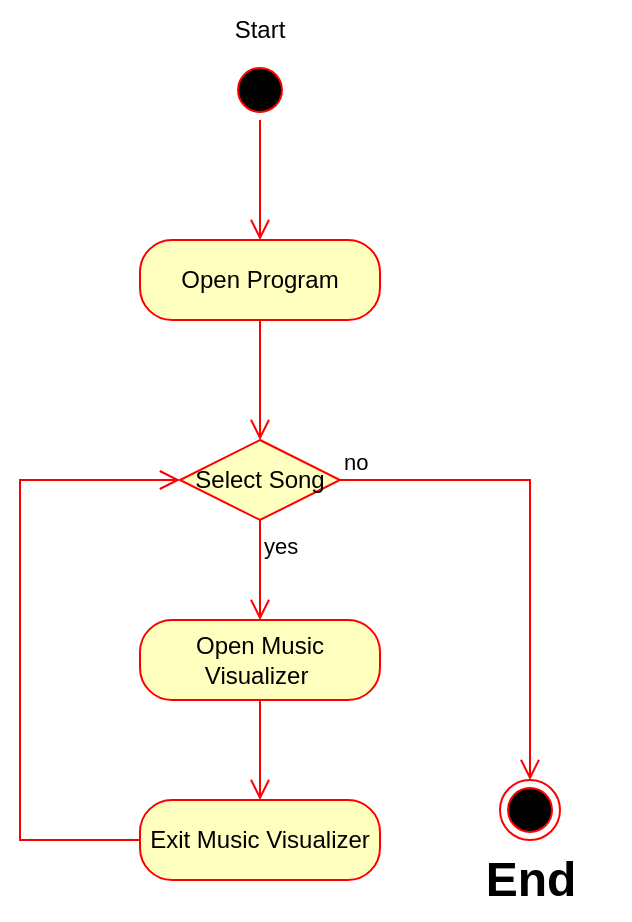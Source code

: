 <mxfile version="20.5.1"><diagram id="EtouvInZI20eIPThiP-H" name="Page-1"><mxGraphModel dx="788" dy="467" grid="1" gridSize="10" guides="1" tooltips="1" connect="1" arrows="1" fold="1" page="1" pageScale="1" pageWidth="850" pageHeight="1100" math="0" shadow="0"><root><mxCell id="0"/><mxCell id="1" parent="0"/><mxCell id="BZnt9_alVehHYRtwhAEX-8" value="Start" style="text;html=1;strokeColor=none;fillColor=none;align=center;verticalAlign=middle;whiteSpace=wrap;rounded=0;" vertex="1" parent="1"><mxGeometry x="170" y="120" width="60" height="30" as="geometry"/></mxCell><mxCell id="BZnt9_alVehHYRtwhAEX-12" value="Open Program" style="rounded=1;whiteSpace=wrap;html=1;arcSize=40;fontColor=#000000;fillColor=#ffffc0;strokeColor=#ff0000;" vertex="1" parent="1"><mxGeometry x="140" y="240" width="120" height="40" as="geometry"/></mxCell><mxCell id="BZnt9_alVehHYRtwhAEX-13" value="" style="edgeStyle=orthogonalEdgeStyle;html=1;verticalAlign=bottom;endArrow=open;endSize=8;strokeColor=#ff0000;rounded=0;" edge="1" source="BZnt9_alVehHYRtwhAEX-12" parent="1"><mxGeometry relative="1" as="geometry"><mxPoint x="200" y="340" as="targetPoint"/><Array as="points"><mxPoint x="200" y="300"/><mxPoint x="200" y="300"/></Array></mxGeometry></mxCell><mxCell id="BZnt9_alVehHYRtwhAEX-15" value="" style="edgeStyle=orthogonalEdgeStyle;html=1;verticalAlign=bottom;endArrow=open;endSize=8;strokeColor=#ff0000;rounded=0;exitX=0.5;exitY=1;exitDx=0;exitDy=0;entryX=0.5;entryY=0;entryDx=0;entryDy=0;" edge="1" source="BZnt9_alVehHYRtwhAEX-18" parent="1" target="BZnt9_alVehHYRtwhAEX-30"><mxGeometry relative="1" as="geometry"><mxPoint x="430" y="400" as="targetPoint"/><mxPoint x="410" y="340" as="sourcePoint"/></mxGeometry></mxCell><mxCell id="BZnt9_alVehHYRtwhAEX-16" value="" style="ellipse;html=1;shape=startState;fillColor=#000000;strokeColor=#ff0000;" vertex="1" parent="1"><mxGeometry x="185" y="150" width="30" height="30" as="geometry"/></mxCell><mxCell id="BZnt9_alVehHYRtwhAEX-17" value="" style="edgeStyle=orthogonalEdgeStyle;html=1;verticalAlign=bottom;endArrow=open;endSize=8;strokeColor=#ff0000;rounded=0;" edge="1" source="BZnt9_alVehHYRtwhAEX-16" parent="1"><mxGeometry relative="1" as="geometry"><mxPoint x="200" y="240" as="targetPoint"/></mxGeometry></mxCell><mxCell id="BZnt9_alVehHYRtwhAEX-18" value="Open Music Visualizer&amp;nbsp;" style="rounded=1;whiteSpace=wrap;html=1;arcSize=40;fontColor=#000000;fillColor=#ffffc0;strokeColor=#ff0000;" vertex="1" parent="1"><mxGeometry x="140" y="430" width="120" height="40" as="geometry"/></mxCell><mxCell id="BZnt9_alVehHYRtwhAEX-24" value="Select Song" style="rhombus;whiteSpace=wrap;html=1;fillColor=#ffffc0;strokeColor=#ff0000;" vertex="1" parent="1"><mxGeometry x="160" y="340.0" width="80" height="40" as="geometry"/></mxCell><mxCell id="BZnt9_alVehHYRtwhAEX-25" value="no" style="edgeStyle=orthogonalEdgeStyle;html=1;align=left;verticalAlign=bottom;endArrow=open;endSize=8;strokeColor=#ff0000;rounded=0;entryX=0.5;entryY=0;entryDx=0;entryDy=0;" edge="1" source="BZnt9_alVehHYRtwhAEX-24" parent="1" target="BZnt9_alVehHYRtwhAEX-32"><mxGeometry x="-1" relative="1" as="geometry"><mxPoint x="340" y="440.0" as="targetPoint"/></mxGeometry></mxCell><mxCell id="BZnt9_alVehHYRtwhAEX-26" value="yes" style="edgeStyle=orthogonalEdgeStyle;html=1;align=left;verticalAlign=top;endArrow=open;endSize=8;strokeColor=#ff0000;rounded=0;" edge="1" source="BZnt9_alVehHYRtwhAEX-24" parent="1"><mxGeometry x="-1" relative="1" as="geometry"><mxPoint x="200" y="430" as="targetPoint"/></mxGeometry></mxCell><mxCell id="BZnt9_alVehHYRtwhAEX-30" value="Exit Music Visualizer" style="rounded=1;whiteSpace=wrap;html=1;arcSize=40;fontColor=#000000;fillColor=#ffffc0;strokeColor=#ff0000;" vertex="1" parent="1"><mxGeometry x="140" y="520" width="120" height="40" as="geometry"/></mxCell><mxCell id="BZnt9_alVehHYRtwhAEX-31" value="" style="edgeStyle=orthogonalEdgeStyle;html=1;verticalAlign=bottom;endArrow=open;endSize=8;strokeColor=#ff0000;rounded=0;entryX=0;entryY=0.5;entryDx=0;entryDy=0;exitX=0;exitY=0.5;exitDx=0;exitDy=0;" edge="1" source="BZnt9_alVehHYRtwhAEX-30" parent="1" target="BZnt9_alVehHYRtwhAEX-24"><mxGeometry relative="1" as="geometry"><mxPoint x="140" y="360" as="targetPoint"/><Array as="points"><mxPoint x="80" y="540"/><mxPoint x="80" y="360"/></Array></mxGeometry></mxCell><mxCell id="BZnt9_alVehHYRtwhAEX-32" value="" style="ellipse;html=1;shape=endState;fillColor=#000000;strokeColor=#ff0000;" vertex="1" parent="1"><mxGeometry x="320" y="510" width="30" height="30" as="geometry"/></mxCell><mxCell id="BZnt9_alVehHYRtwhAEX-33" value="End" style="text;strokeColor=none;fillColor=none;html=1;fontSize=24;fontStyle=1;verticalAlign=middle;align=center;" vertex="1" parent="1"><mxGeometry x="285" y="540" width="100" height="40" as="geometry"/></mxCell></root></mxGraphModel></diagram></mxfile>